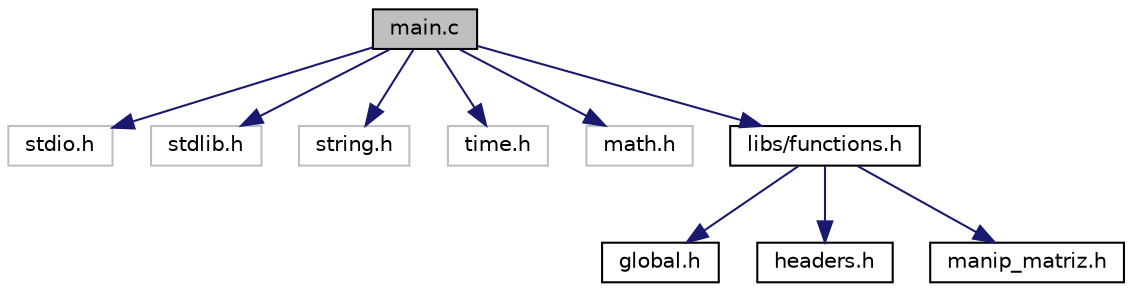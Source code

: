 digraph "main.c"
{
  edge [fontname="Helvetica",fontsize="10",labelfontname="Helvetica",labelfontsize="10"];
  node [fontname="Helvetica",fontsize="10",shape=record];
  Node1 [label="main.c",height=0.2,width=0.4,color="black", fillcolor="grey75", style="filled", fontcolor="black"];
  Node1 -> Node2 [color="midnightblue",fontsize="10",style="solid",fontname="Helvetica"];
  Node2 [label="stdio.h",height=0.2,width=0.4,color="grey75", fillcolor="white", style="filled"];
  Node1 -> Node3 [color="midnightblue",fontsize="10",style="solid",fontname="Helvetica"];
  Node3 [label="stdlib.h",height=0.2,width=0.4,color="grey75", fillcolor="white", style="filled"];
  Node1 -> Node4 [color="midnightblue",fontsize="10",style="solid",fontname="Helvetica"];
  Node4 [label="string.h",height=0.2,width=0.4,color="grey75", fillcolor="white", style="filled"];
  Node1 -> Node5 [color="midnightblue",fontsize="10",style="solid",fontname="Helvetica"];
  Node5 [label="time.h",height=0.2,width=0.4,color="grey75", fillcolor="white", style="filled"];
  Node1 -> Node6 [color="midnightblue",fontsize="10",style="solid",fontname="Helvetica"];
  Node6 [label="math.h",height=0.2,width=0.4,color="grey75", fillcolor="white", style="filled"];
  Node1 -> Node7 [color="midnightblue",fontsize="10",style="solid",fontname="Helvetica"];
  Node7 [label="libs/functions.h",height=0.2,width=0.4,color="black", fillcolor="white", style="filled",URL="$functions_8h.html",tooltip="Arquivo com as funções essenciais do programa. "];
  Node7 -> Node8 [color="midnightblue",fontsize="10",style="solid",fontname="Helvetica"];
  Node8 [label="global.h",height=0.2,width=0.4,color="black", fillcolor="white", style="filled",URL="$global_8h.html",tooltip="Arquivo com variáveis globais. "];
  Node7 -> Node9 [color="midnightblue",fontsize="10",style="solid",fontname="Helvetica"];
  Node9 [label="headers.h",height=0.2,width=0.4,color="black", fillcolor="white", style="filled",URL="$headers_8h.html",tooltip="Arquivo com os cabeçalhos das funções. "];
  Node7 -> Node10 [color="midnightblue",fontsize="10",style="solid",fontname="Helvetica"];
  Node10 [label="manip_matriz.h",height=0.2,width=0.4,color="black", fillcolor="white", style="filled",URL="$manip__matriz_8h.html",tooltip="Arquivo com as funções para gerar o terreno. "];
}
